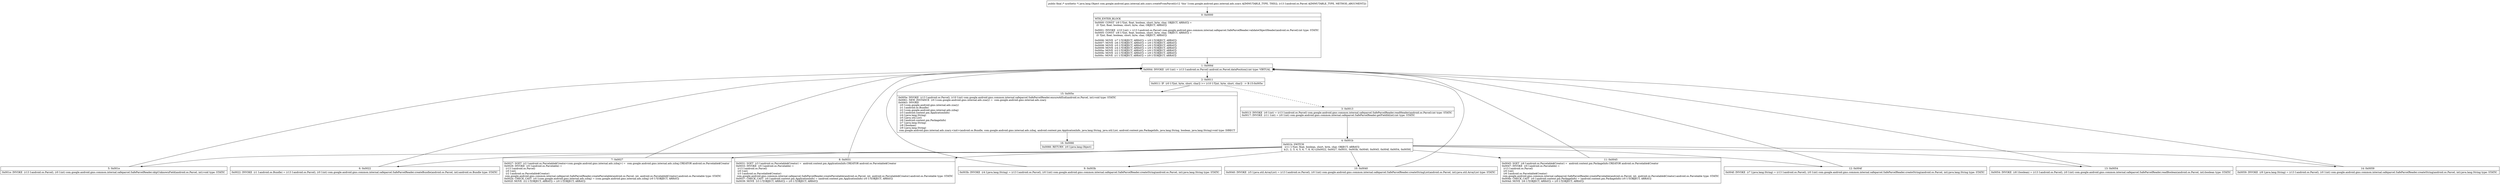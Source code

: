 digraph "CFG forcom.google.android.gms.internal.ads.zzarz.createFromParcel(Landroid\/os\/Parcel;)Ljava\/lang\/Object;" {
Node_0 [shape=record,label="{0\:\ 0x0000|MTH_ENTER_BLOCK\l|0x0000: CONST  (r9 I:?[int, float, boolean, short, byte, char, OBJECT, ARRAY]) = \l  (0 ?[int, float, boolean, short, byte, char, OBJECT, ARRAY])\l \l0x0001: INVOKE  (r10 I:int) = (r13 I:android.os.Parcel) com.google.android.gms.common.internal.safeparcel.SafeParcelReader.validateObjectHeader(android.os.Parcel):int type: STATIC \l0x0005: CONST  (r8 I:?[int, float, boolean, short, byte, char, OBJECT, ARRAY]) = \l  (0 ?[int, float, boolean, short, byte, char, OBJECT, ARRAY])\l \l0x0006: MOVE  (r7 I:?[OBJECT, ARRAY]) = (r9 I:?[OBJECT, ARRAY]) \l0x0007: MOVE  (r6 I:?[OBJECT, ARRAY]) = (r9 I:?[OBJECT, ARRAY]) \l0x0008: MOVE  (r5 I:?[OBJECT, ARRAY]) = (r9 I:?[OBJECT, ARRAY]) \l0x0009: MOVE  (r4 I:?[OBJECT, ARRAY]) = (r9 I:?[OBJECT, ARRAY]) \l0x000a: MOVE  (r3 I:?[OBJECT, ARRAY]) = (r9 I:?[OBJECT, ARRAY]) \l0x000b: MOVE  (r2 I:?[OBJECT, ARRAY]) = (r9 I:?[OBJECT, ARRAY]) \l0x000c: MOVE  (r1 I:?[OBJECT, ARRAY]) = (r9 I:?[OBJECT, ARRAY]) \l}"];
Node_1 [shape=record,label="{1\:\ 0x000d|0x000d: INVOKE  (r0 I:int) = (r13 I:android.os.Parcel) android.os.Parcel.dataPosition():int type: VIRTUAL \l}"];
Node_2 [shape=record,label="{2\:\ 0x0011|0x0011: IF  (r0 I:?[int, byte, short, char]) \>= (r10 I:?[int, byte, short, char])  \-\> B:15:0x005e \l}"];
Node_3 [shape=record,label="{3\:\ 0x0013|0x0013: INVOKE  (r0 I:int) = (r13 I:android.os.Parcel) com.google.android.gms.common.internal.safeparcel.SafeParcelReader.readHeader(android.os.Parcel):int type: STATIC \l0x0017: INVOKE  (r11 I:int) = (r0 I:int) com.google.android.gms.common.internal.safeparcel.SafeParcelReader.getFieldId(int):int type: STATIC \l}"];
Node_4 [shape=record,label="{4\:\ 0x001b|0x001b: SWITCH  \l  (r11 I:?[int, float, boolean, short, byte, char, OBJECT, ARRAY])\l k:[1, 2, 3, 4, 5, 6, 7, 8, 9] t:[0x0022, 0x0027, 0x0031, 0x003b, 0x0040, 0x0045, 0x004f, 0x0054, 0x0059] \l}"];
Node_5 [shape=record,label="{5\:\ 0x001e|0x001e: INVOKE  (r13 I:android.os.Parcel), (r0 I:int) com.google.android.gms.common.internal.safeparcel.SafeParcelReader.skipUnknownField(android.os.Parcel, int):void type: STATIC \l}"];
Node_6 [shape=record,label="{6\:\ 0x0022|0x0022: INVOKE  (r1 I:android.os.Bundle) = (r13 I:android.os.Parcel), (r0 I:int) com.google.android.gms.common.internal.safeparcel.SafeParcelReader.createBundle(android.os.Parcel, int):android.os.Bundle type: STATIC \l}"];
Node_7 [shape=record,label="{7\:\ 0x0027|0x0027: SGET  (r2 I:android.os.Parcelable$Creator\<com.google.android.gms.internal.ads.zzbaj\>) =  com.google.android.gms.internal.ads.zzbaj.CREATOR android.os.Parcelable$Creator \l0x0029: INVOKE  (r0 I:android.os.Parcelable) = \l  (r13 I:android.os.Parcel)\l  (r0 I:int)\l  (r2 I:android.os.Parcelable$Creator)\l com.google.android.gms.common.internal.safeparcel.SafeParcelReader.createParcelable(android.os.Parcel, int, android.os.Parcelable$Creator):android.os.Parcelable type: STATIC \l0x002d: CHECK_CAST  (r0 I:com.google.android.gms.internal.ads.zzbaj) = (com.google.android.gms.internal.ads.zzbaj) (r0 I:?[OBJECT, ARRAY]) \l0x002f: MOVE  (r2 I:?[OBJECT, ARRAY]) = (r0 I:?[OBJECT, ARRAY]) \l}"];
Node_8 [shape=record,label="{8\:\ 0x0031|0x0031: SGET  (r3 I:android.os.Parcelable$Creator) =  android.content.pm.ApplicationInfo.CREATOR android.os.Parcelable$Creator \l0x0033: INVOKE  (r0 I:android.os.Parcelable) = \l  (r13 I:android.os.Parcel)\l  (r0 I:int)\l  (r3 I:android.os.Parcelable$Creator)\l com.google.android.gms.common.internal.safeparcel.SafeParcelReader.createParcelable(android.os.Parcel, int, android.os.Parcelable$Creator):android.os.Parcelable type: STATIC \l0x0037: CHECK_CAST  (r0 I:android.content.pm.ApplicationInfo) = (android.content.pm.ApplicationInfo) (r0 I:?[OBJECT, ARRAY]) \l0x0039: MOVE  (r3 I:?[OBJECT, ARRAY]) = (r0 I:?[OBJECT, ARRAY]) \l}"];
Node_9 [shape=record,label="{9\:\ 0x003b|0x003b: INVOKE  (r4 I:java.lang.String) = (r13 I:android.os.Parcel), (r0 I:int) com.google.android.gms.common.internal.safeparcel.SafeParcelReader.createString(android.os.Parcel, int):java.lang.String type: STATIC \l}"];
Node_10 [shape=record,label="{10\:\ 0x0040|0x0040: INVOKE  (r5 I:java.util.ArrayList) = (r13 I:android.os.Parcel), (r0 I:int) com.google.android.gms.common.internal.safeparcel.SafeParcelReader.createStringList(android.os.Parcel, int):java.util.ArrayList type: STATIC \l}"];
Node_11 [shape=record,label="{11\:\ 0x0045|0x0045: SGET  (r6 I:android.os.Parcelable$Creator) =  android.content.pm.PackageInfo.CREATOR android.os.Parcelable$Creator \l0x0047: INVOKE  (r0 I:android.os.Parcelable) = \l  (r13 I:android.os.Parcel)\l  (r0 I:int)\l  (r6 I:android.os.Parcelable$Creator)\l com.google.android.gms.common.internal.safeparcel.SafeParcelReader.createParcelable(android.os.Parcel, int, android.os.Parcelable$Creator):android.os.Parcelable type: STATIC \l0x004b: CHECK_CAST  (r0 I:android.content.pm.PackageInfo) = (android.content.pm.PackageInfo) (r0 I:?[OBJECT, ARRAY]) \l0x004d: MOVE  (r6 I:?[OBJECT, ARRAY]) = (r0 I:?[OBJECT, ARRAY]) \l}"];
Node_12 [shape=record,label="{12\:\ 0x004f|0x004f: INVOKE  (r7 I:java.lang.String) = (r13 I:android.os.Parcel), (r0 I:int) com.google.android.gms.common.internal.safeparcel.SafeParcelReader.createString(android.os.Parcel, int):java.lang.String type: STATIC \l}"];
Node_13 [shape=record,label="{13\:\ 0x0054|0x0054: INVOKE  (r8 I:boolean) = (r13 I:android.os.Parcel), (r0 I:int) com.google.android.gms.common.internal.safeparcel.SafeParcelReader.readBoolean(android.os.Parcel, int):boolean type: STATIC \l}"];
Node_14 [shape=record,label="{14\:\ 0x0059|0x0059: INVOKE  (r9 I:java.lang.String) = (r13 I:android.os.Parcel), (r0 I:int) com.google.android.gms.common.internal.safeparcel.SafeParcelReader.createString(android.os.Parcel, int):java.lang.String type: STATIC \l}"];
Node_15 [shape=record,label="{15\:\ 0x005e|0x005e: INVOKE  (r13 I:android.os.Parcel), (r10 I:int) com.google.android.gms.common.internal.safeparcel.SafeParcelReader.ensureAtEnd(android.os.Parcel, int):void type: STATIC \l0x0061: NEW_INSTANCE  (r0 I:com.google.android.gms.internal.ads.zzary) =  com.google.android.gms.internal.ads.zzary \l0x0063: INVOKE  \l  (r0 I:com.google.android.gms.internal.ads.zzary)\l  (r1 I:android.os.Bundle)\l  (r2 I:com.google.android.gms.internal.ads.zzbaj)\l  (r3 I:android.content.pm.ApplicationInfo)\l  (r4 I:java.lang.String)\l  (r5 I:java.util.List)\l  (r6 I:android.content.pm.PackageInfo)\l  (r7 I:java.lang.String)\l  (r8 I:boolean)\l  (r9 I:java.lang.String)\l com.google.android.gms.internal.ads.zzary.\<init\>(android.os.Bundle, com.google.android.gms.internal.ads.zzbaj, android.content.pm.ApplicationInfo, java.lang.String, java.util.List, android.content.pm.PackageInfo, java.lang.String, boolean, java.lang.String):void type: DIRECT \l}"];
Node_16 [shape=record,label="{16\:\ 0x0066|0x0066: RETURN  (r0 I:java.lang.Object) \l}"];
MethodNode[shape=record,label="{public final \/* synthetic *\/ java.lang.Object com.google.android.gms.internal.ads.zzarz.createFromParcel((r12 'this' I:com.google.android.gms.internal.ads.zzarz A[IMMUTABLE_TYPE, THIS]), (r13 I:android.os.Parcel A[IMMUTABLE_TYPE, METHOD_ARGUMENT])) }"];
MethodNode -> Node_0;
Node_0 -> Node_1;
Node_1 -> Node_2;
Node_2 -> Node_3[style=dashed];
Node_2 -> Node_15;
Node_3 -> Node_4;
Node_4 -> Node_5;
Node_4 -> Node_6;
Node_4 -> Node_7;
Node_4 -> Node_8;
Node_4 -> Node_9;
Node_4 -> Node_10;
Node_4 -> Node_11;
Node_4 -> Node_12;
Node_4 -> Node_13;
Node_4 -> Node_14;
Node_5 -> Node_1;
Node_6 -> Node_1;
Node_7 -> Node_1;
Node_8 -> Node_1;
Node_9 -> Node_1;
Node_10 -> Node_1;
Node_11 -> Node_1;
Node_12 -> Node_1;
Node_13 -> Node_1;
Node_14 -> Node_1;
Node_15 -> Node_16;
}

